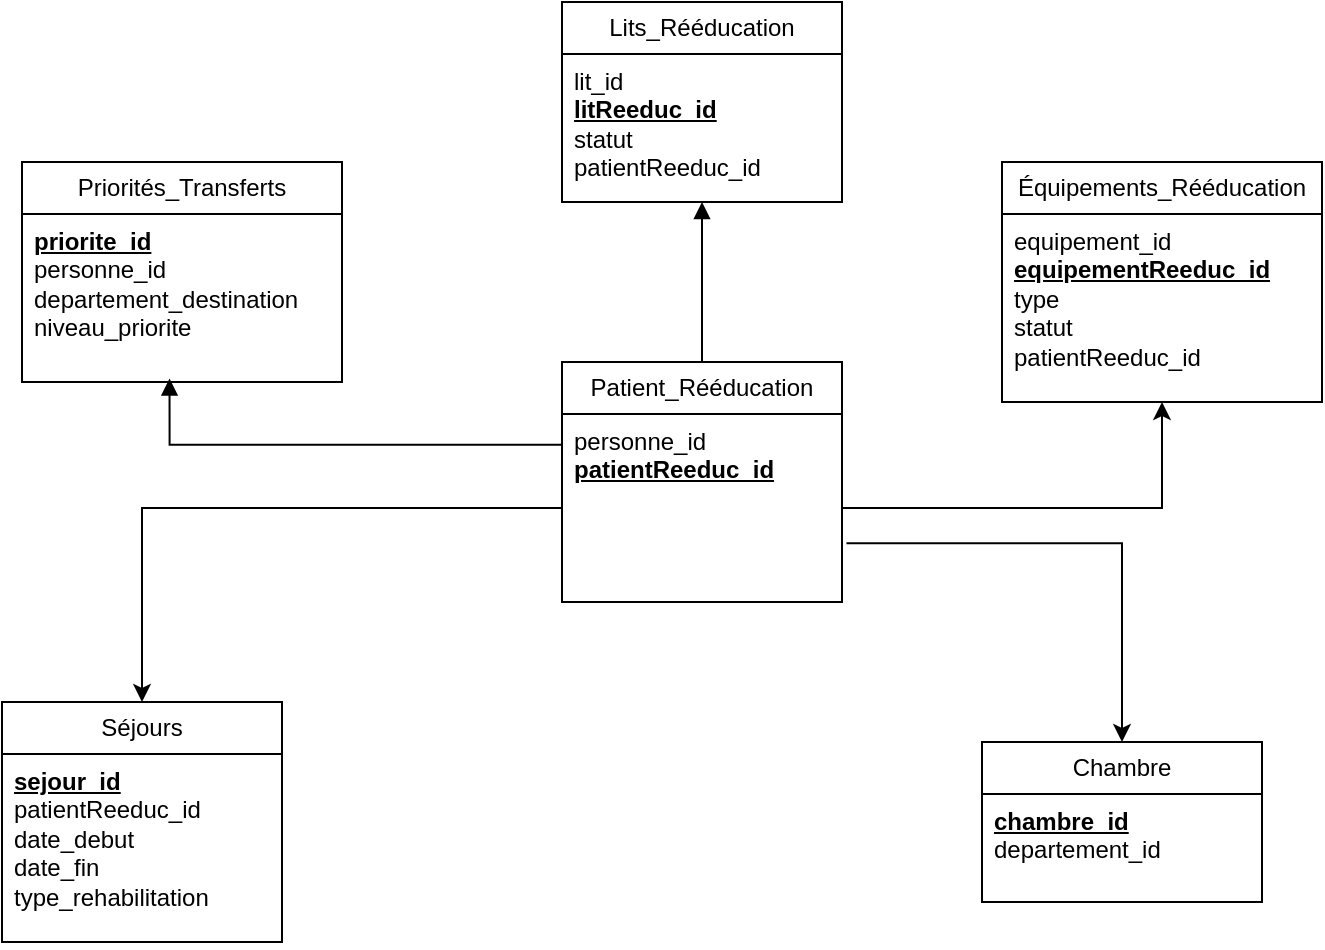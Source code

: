 <mxfile version="24.7.17">
  <diagram name="Page-1" id="doCMb7OPEuhO2K7QkIap">
    <mxGraphModel dx="1863" dy="606" grid="1" gridSize="10" guides="1" tooltips="1" connect="1" arrows="1" fold="1" page="1" pageScale="1" pageWidth="827" pageHeight="1169" math="0" shadow="0">
      <root>
        <mxCell id="0" />
        <mxCell id="1" parent="0" />
        <mxCell id="E-CFwYmauPvcHo1KGwYZ-1" value="Patient_Rééducation" style="swimlane;fontStyle=0;childLayout=stackLayout;horizontal=1;startSize=26;fillColor=none;horizontalStack=0;resizeParent=1;resizeParentMax=0;resizeLast=0;collapsible=1;marginBottom=0;whiteSpace=wrap;html=1;" parent="1" vertex="1">
          <mxGeometry x="90" y="650" width="140" height="120" as="geometry" />
        </mxCell>
        <mxCell id="E-CFwYmauPvcHo1KGwYZ-4" value="&lt;div&gt;personne_id&lt;/div&gt;&lt;b&gt;&lt;u&gt;patientReeduc_id&lt;/u&gt;&lt;/b&gt;" style="text;strokeColor=none;fillColor=none;align=left;verticalAlign=top;spacingLeft=4;spacingRight=4;overflow=hidden;rotatable=0;points=[[0,0.5],[1,0.5]];portConstraint=eastwest;whiteSpace=wrap;html=1;" parent="E-CFwYmauPvcHo1KGwYZ-1" vertex="1">
          <mxGeometry y="26" width="140" height="94" as="geometry" />
        </mxCell>
        <mxCell id="E-CFwYmauPvcHo1KGwYZ-16" value="Chambre" style="swimlane;fontStyle=0;childLayout=stackLayout;horizontal=1;startSize=26;fillColor=none;horizontalStack=0;resizeParent=1;resizeParentMax=0;resizeLast=0;collapsible=1;marginBottom=0;whiteSpace=wrap;html=1;" parent="1" vertex="1">
          <mxGeometry x="300" y="840" width="140" height="80" as="geometry" />
        </mxCell>
        <mxCell id="E-CFwYmauPvcHo1KGwYZ-17" value="&lt;div&gt;&lt;b&gt;&lt;u&gt;chambre_id&lt;/u&gt;&lt;/b&gt;&lt;/div&gt;&lt;div&gt;departement_id&lt;br&gt;&lt;/div&gt;&lt;div&gt;&lt;br&gt;&lt;/div&gt;" style="text;strokeColor=none;fillColor=none;align=left;verticalAlign=top;spacingLeft=4;spacingRight=4;overflow=hidden;rotatable=0;points=[[0,0.5],[1,0.5]];portConstraint=eastwest;whiteSpace=wrap;html=1;" parent="E-CFwYmauPvcHo1KGwYZ-16" vertex="1">
          <mxGeometry y="26" width="140" height="54" as="geometry" />
        </mxCell>
        <mxCell id="E-CFwYmauPvcHo1KGwYZ-21" value="Lits_Rééducation" style="swimlane;fontStyle=0;childLayout=stackLayout;horizontal=1;startSize=26;fillColor=none;horizontalStack=0;resizeParent=1;resizeParentMax=0;resizeLast=0;collapsible=1;marginBottom=0;whiteSpace=wrap;html=1;" parent="1" vertex="1">
          <mxGeometry x="90" y="470" width="140" height="100" as="geometry" />
        </mxCell>
        <mxCell id="E-CFwYmauPvcHo1KGwYZ-22" value="&lt;div&gt;lit_id&lt;br&gt;&lt;/div&gt;&lt;div&gt;&lt;b&gt;&lt;u&gt;litReeduc_id&lt;/u&gt;&lt;/b&gt;&lt;br&gt;&lt;/div&gt;&lt;div&gt;statut&lt;/div&gt;&lt;div&gt;patientReeduc_id&lt;/div&gt;" style="text;strokeColor=none;fillColor=none;align=left;verticalAlign=top;spacingLeft=4;spacingRight=4;overflow=hidden;rotatable=0;points=[[0,0.5],[1,0.5]];portConstraint=eastwest;whiteSpace=wrap;html=1;" parent="E-CFwYmauPvcHo1KGwYZ-21" vertex="1">
          <mxGeometry y="26" width="140" height="74" as="geometry" />
        </mxCell>
        <mxCell id="E-CFwYmauPvcHo1KGwYZ-25" value="" style="endArrow=none;startArrow=block;endFill=0;startFill=1;html=1;rounded=0;entryX=0.5;entryY=0;entryDx=0;entryDy=0;edgeStyle=orthogonalEdgeStyle;" parent="1" source="E-CFwYmauPvcHo1KGwYZ-21" target="E-CFwYmauPvcHo1KGwYZ-1" edge="1">
          <mxGeometry width="160" relative="1" as="geometry">
            <mxPoint x="400" y="750" as="sourcePoint" />
            <mxPoint x="400" y="831" as="targetPoint" />
          </mxGeometry>
        </mxCell>
        <mxCell id="E-CFwYmauPvcHo1KGwYZ-30" value="" style="endArrow=none;startArrow=block;endFill=0;startFill=1;html=1;rounded=0;entryX=0.033;entryY=0.057;entryDx=0;entryDy=0;entryPerimeter=0;exitX=0.461;exitY=0.979;exitDx=0;exitDy=0;exitPerimeter=0;edgeStyle=orthogonalEdgeStyle;" parent="1" source="E-CFwYmauPvcHo1KGwYZ-40" edge="1">
          <mxGeometry width="160" relative="1" as="geometry">
            <mxPoint x="-104.62" y="670" as="sourcePoint" />
            <mxPoint x="90.0" y="691.358" as="targetPoint" />
            <Array as="points">
              <mxPoint x="-106" y="691" />
            </Array>
          </mxGeometry>
        </mxCell>
        <mxCell id="E-CFwYmauPvcHo1KGwYZ-31" value="Séjours" style="swimlane;fontStyle=0;childLayout=stackLayout;horizontal=1;startSize=26;fillColor=none;horizontalStack=0;resizeParent=1;resizeParentMax=0;resizeLast=0;collapsible=1;marginBottom=0;whiteSpace=wrap;html=1;" parent="1" vertex="1">
          <mxGeometry x="-190" y="820" width="140" height="120" as="geometry" />
        </mxCell>
        <mxCell id="E-CFwYmauPvcHo1KGwYZ-32" value="&lt;div&gt;&lt;b&gt;&lt;u&gt;sejour_id&lt;/u&gt;&lt;/b&gt;&lt;/div&gt;&lt;div&gt;&lt;span style=&quot;background-color: initial;&quot;&gt;patientReeduc_id&lt;/span&gt;&lt;/div&gt;&lt;div&gt;&lt;span style=&quot;background-color: initial;&quot;&gt;date_debut&lt;/span&gt;&lt;br&gt;&lt;/div&gt;&lt;div&gt;date_fin&lt;/div&gt;&lt;div&gt;type_rehabilitation&lt;br&gt;&lt;/div&gt;" style="text;strokeColor=none;fillColor=none;align=left;verticalAlign=top;spacingLeft=4;spacingRight=4;overflow=hidden;rotatable=0;points=[[0,0.5],[1,0.5]];portConstraint=eastwest;whiteSpace=wrap;html=1;" parent="E-CFwYmauPvcHo1KGwYZ-31" vertex="1">
          <mxGeometry y="26" width="140" height="94" as="geometry" />
        </mxCell>
        <mxCell id="E-CFwYmauPvcHo1KGwYZ-35" value="Équipements_Rééducation" style="swimlane;fontStyle=0;childLayout=stackLayout;horizontal=1;startSize=26;fillColor=none;horizontalStack=0;resizeParent=1;resizeParentMax=0;resizeLast=0;collapsible=1;marginBottom=0;whiteSpace=wrap;html=1;" parent="1" vertex="1">
          <mxGeometry x="310" y="550" width="160" height="120" as="geometry" />
        </mxCell>
        <mxCell id="E-CFwYmauPvcHo1KGwYZ-36" value="&lt;div&gt;equipement_id&lt;/div&gt;&lt;div&gt;&lt;b&gt;&lt;u&gt;equipementReeduc_id&lt;/u&gt;&lt;br&gt;&lt;/b&gt;&lt;/div&gt;&lt;div&gt;type&lt;/div&gt;&lt;div&gt;statut&lt;/div&gt;&lt;div&gt;patientReeduc_id&lt;br&gt;&lt;/div&gt;" style="text;strokeColor=none;fillColor=none;align=left;verticalAlign=top;spacingLeft=4;spacingRight=4;overflow=hidden;rotatable=0;points=[[0,0.5],[1,0.5]];portConstraint=eastwest;whiteSpace=wrap;html=1;" parent="E-CFwYmauPvcHo1KGwYZ-35" vertex="1">
          <mxGeometry y="26" width="160" height="94" as="geometry" />
        </mxCell>
        <mxCell id="E-CFwYmauPvcHo1KGwYZ-39" value="Priorités_Transferts" style="swimlane;fontStyle=0;childLayout=stackLayout;horizontal=1;startSize=26;fillColor=none;horizontalStack=0;resizeParent=1;resizeParentMax=0;resizeLast=0;collapsible=1;marginBottom=0;whiteSpace=wrap;html=1;" parent="1" vertex="1">
          <mxGeometry x="-180" y="550" width="160" height="110" as="geometry" />
        </mxCell>
        <mxCell id="E-CFwYmauPvcHo1KGwYZ-40" value="&lt;div&gt;&lt;b&gt;&lt;u&gt;priorite_id&lt;/u&gt;&lt;/b&gt;&lt;/div&gt;&lt;div&gt;personne_id&lt;/div&gt;&lt;div&gt;departement_destination&lt;/div&gt;&lt;div&gt;niveau_priorite&lt;br&gt;&lt;/div&gt;" style="text;strokeColor=none;fillColor=none;align=left;verticalAlign=top;spacingLeft=4;spacingRight=4;overflow=hidden;rotatable=0;points=[[0,0.5],[1,0.5]];portConstraint=eastwest;whiteSpace=wrap;html=1;" parent="E-CFwYmauPvcHo1KGwYZ-39" vertex="1">
          <mxGeometry y="26" width="160" height="84" as="geometry" />
        </mxCell>
        <mxCell id="E-CFwYmauPvcHo1KGwYZ-43" value="" style="endArrow=none;startArrow=classic;endFill=0;startFill=1;html=1;rounded=0;exitX=0.5;exitY=0;exitDx=0;exitDy=0;entryX=0;entryY=0.5;entryDx=0;entryDy=0;edgeStyle=orthogonalEdgeStyle;" parent="1" source="E-CFwYmauPvcHo1KGwYZ-31" target="E-CFwYmauPvcHo1KGwYZ-4" edge="1">
          <mxGeometry width="160" relative="1" as="geometry">
            <mxPoint x="40" y="758" as="sourcePoint" />
            <mxPoint x="120" y="820" as="targetPoint" />
          </mxGeometry>
        </mxCell>
        <mxCell id="eergT2OX-bFsntspa3ci-1" style="edgeStyle=orthogonalEdgeStyle;rounded=0;orthogonalLoop=1;jettySize=auto;html=1;" edge="1" parent="1" source="E-CFwYmauPvcHo1KGwYZ-4" target="E-CFwYmauPvcHo1KGwYZ-35">
          <mxGeometry relative="1" as="geometry" />
        </mxCell>
        <mxCell id="eergT2OX-bFsntspa3ci-2" style="edgeStyle=orthogonalEdgeStyle;rounded=0;orthogonalLoop=1;jettySize=auto;html=1;entryX=1.016;entryY=0.687;entryDx=0;entryDy=0;entryPerimeter=0;startArrow=classic;startFill=1;endArrow=none;endFill=0;" edge="1" parent="1" source="E-CFwYmauPvcHo1KGwYZ-16" target="E-CFwYmauPvcHo1KGwYZ-4">
          <mxGeometry relative="1" as="geometry" />
        </mxCell>
      </root>
    </mxGraphModel>
  </diagram>
</mxfile>

